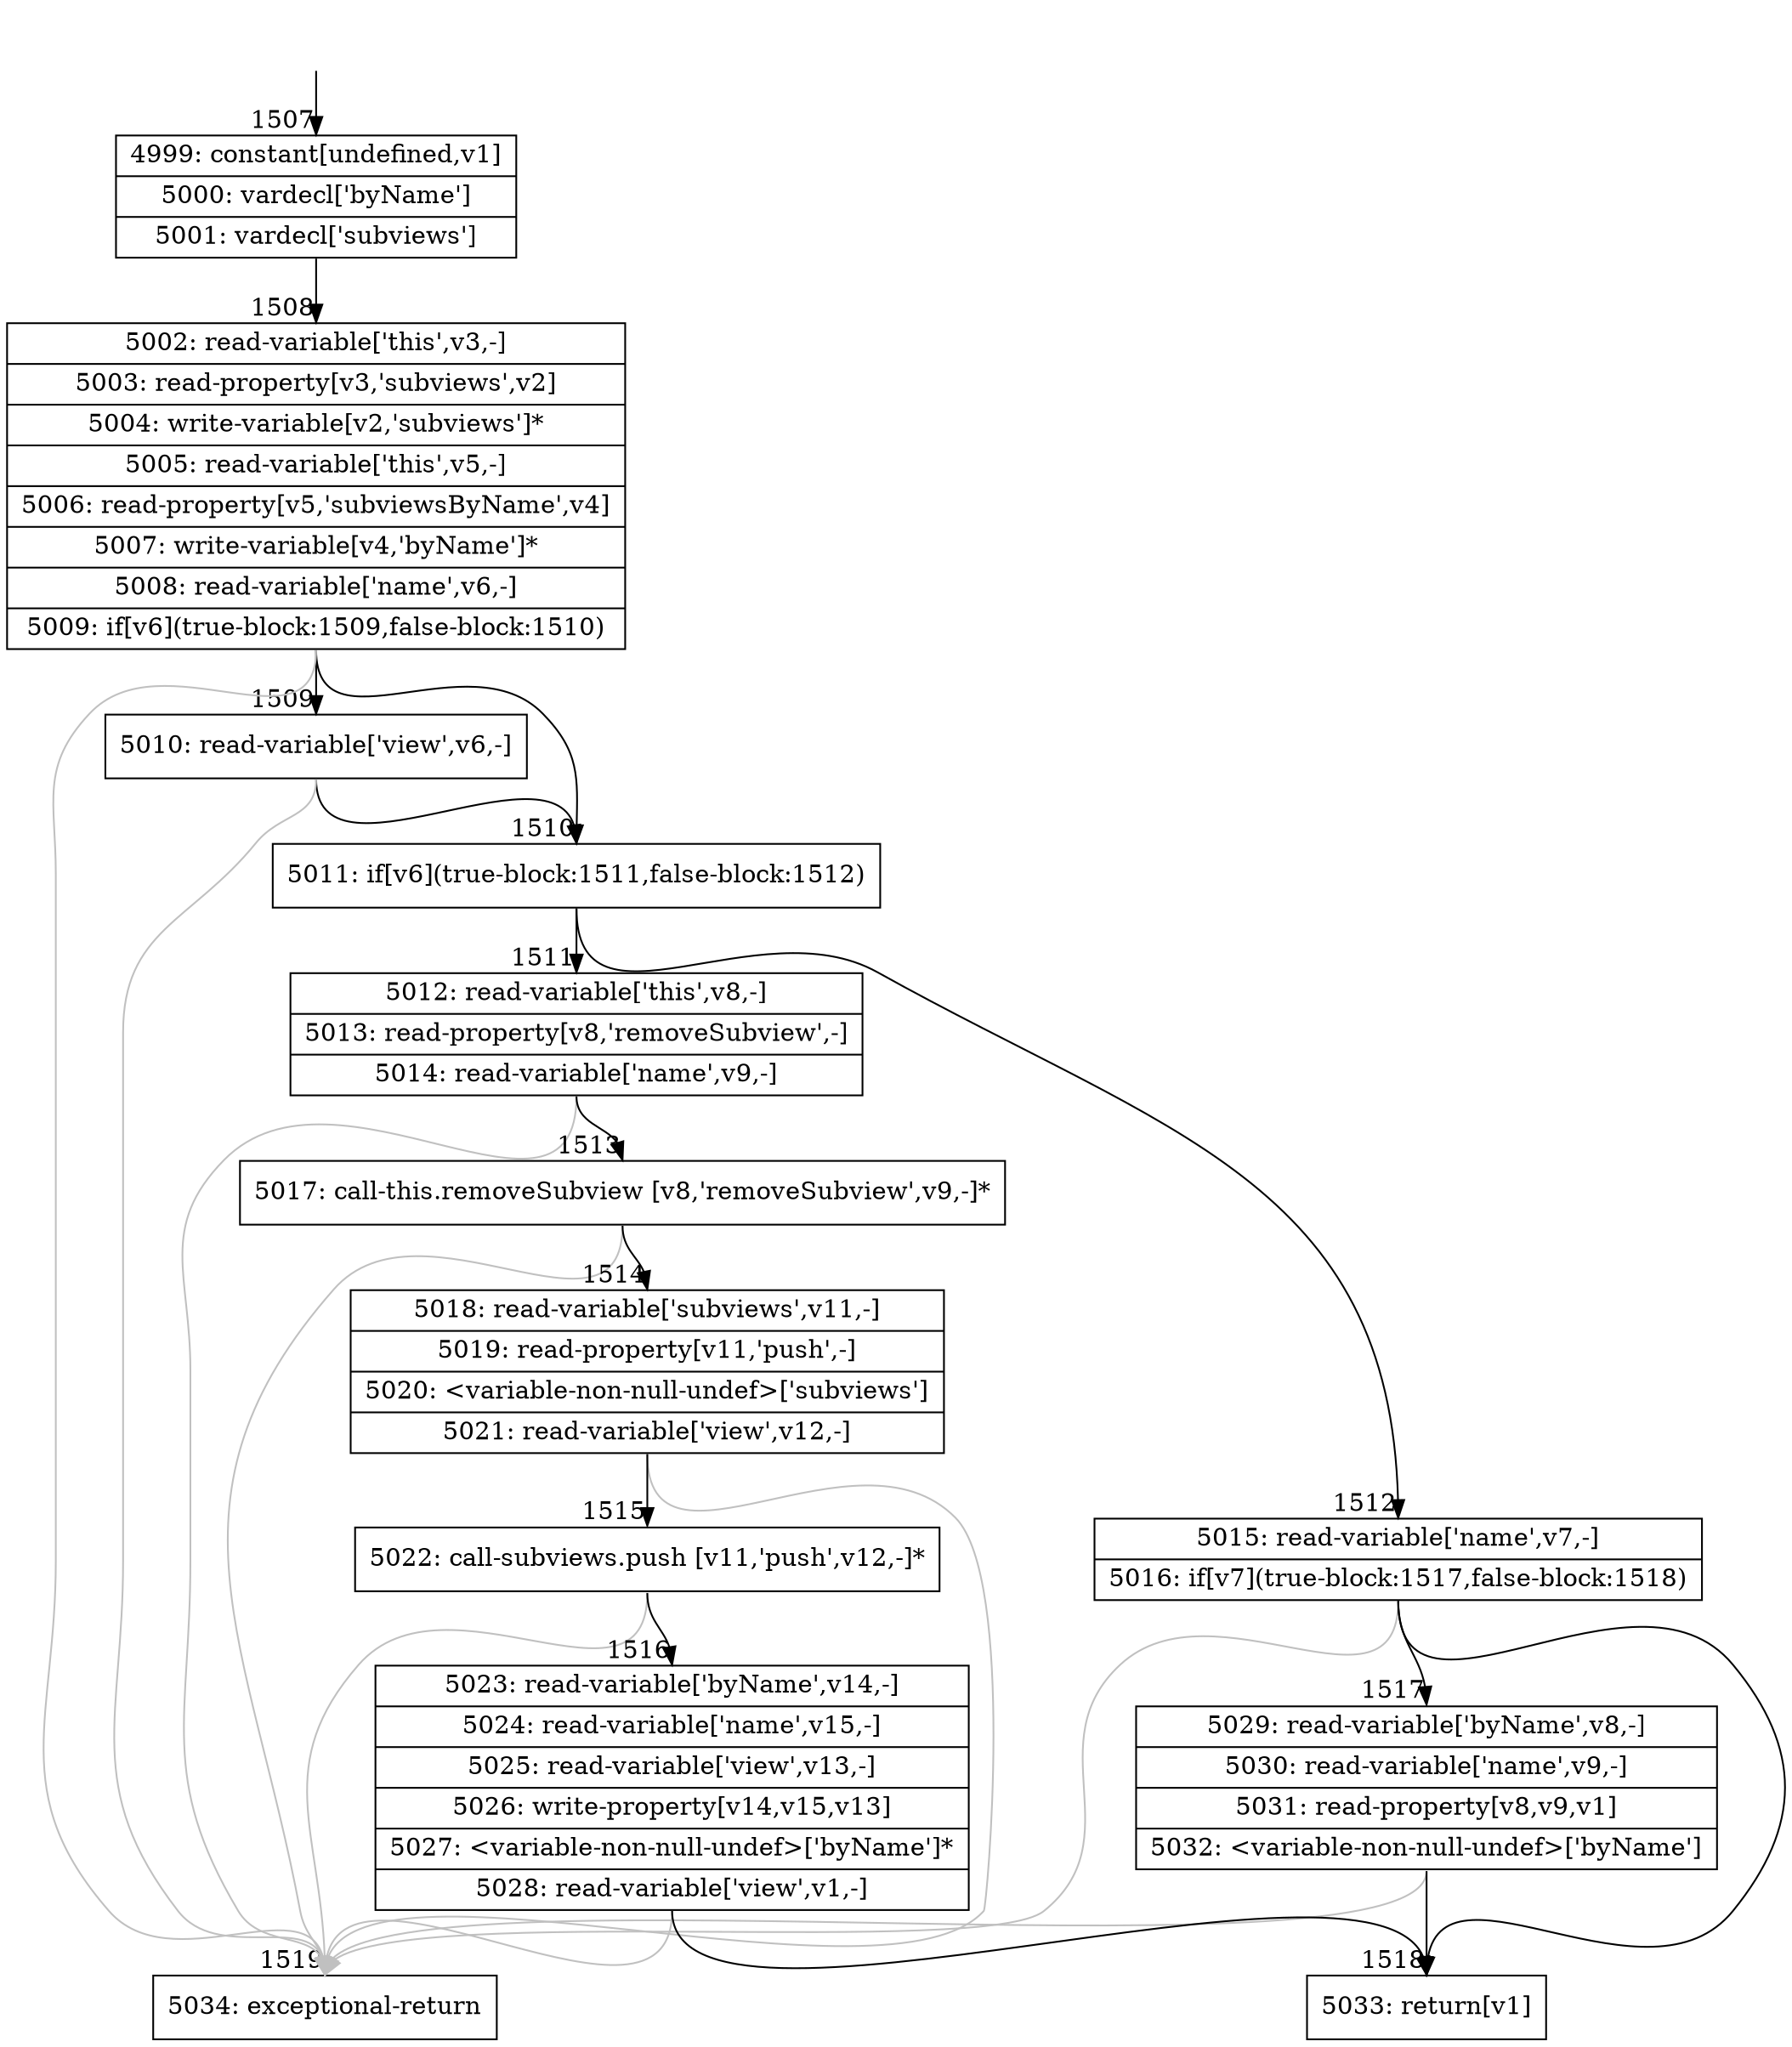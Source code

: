 digraph {
rankdir="TD"
BB_entry127[shape=none,label=""];
BB_entry127 -> BB1507 [tailport=s, headport=n, headlabel="    1507"]
BB1507 [shape=record label="{4999: constant[undefined,v1]|5000: vardecl['byName']|5001: vardecl['subviews']}" ] 
BB1507 -> BB1508 [tailport=s, headport=n, headlabel="      1508"]
BB1508 [shape=record label="{5002: read-variable['this',v3,-]|5003: read-property[v3,'subviews',v2]|5004: write-variable[v2,'subviews']*|5005: read-variable['this',v5,-]|5006: read-property[v5,'subviewsByName',v4]|5007: write-variable[v4,'byName']*|5008: read-variable['name',v6,-]|5009: if[v6](true-block:1509,false-block:1510)}" ] 
BB1508 -> BB1510 [tailport=s, headport=n, headlabel="      1510"]
BB1508 -> BB1509 [tailport=s, headport=n, headlabel="      1509"]
BB1508 -> BB1519 [tailport=s, headport=n, color=gray, headlabel="      1519"]
BB1509 [shape=record label="{5010: read-variable['view',v6,-]}" ] 
BB1509 -> BB1510 [tailport=s, headport=n]
BB1509 -> BB1519 [tailport=s, headport=n, color=gray]
BB1510 [shape=record label="{5011: if[v6](true-block:1511,false-block:1512)}" ] 
BB1510 -> BB1511 [tailport=s, headport=n, headlabel="      1511"]
BB1510 -> BB1512 [tailport=s, headport=n, headlabel="      1512"]
BB1511 [shape=record label="{5012: read-variable['this',v8,-]|5013: read-property[v8,'removeSubview',-]|5014: read-variable['name',v9,-]}" ] 
BB1511 -> BB1513 [tailport=s, headport=n, headlabel="      1513"]
BB1511 -> BB1519 [tailport=s, headport=n, color=gray]
BB1512 [shape=record label="{5015: read-variable['name',v7,-]|5016: if[v7](true-block:1517,false-block:1518)}" ] 
BB1512 -> BB1517 [tailport=s, headport=n, headlabel="      1517"]
BB1512 -> BB1518 [tailport=s, headport=n, headlabel="      1518"]
BB1512 -> BB1519 [tailport=s, headport=n, color=gray]
BB1513 [shape=record label="{5017: call-this.removeSubview [v8,'removeSubview',v9,-]*}" ] 
BB1513 -> BB1514 [tailport=s, headport=n, headlabel="      1514"]
BB1513 -> BB1519 [tailport=s, headport=n, color=gray]
BB1514 [shape=record label="{5018: read-variable['subviews',v11,-]|5019: read-property[v11,'push',-]|5020: \<variable-non-null-undef\>['subviews']|5021: read-variable['view',v12,-]}" ] 
BB1514 -> BB1515 [tailport=s, headport=n, headlabel="      1515"]
BB1514 -> BB1519 [tailport=s, headport=n, color=gray]
BB1515 [shape=record label="{5022: call-subviews.push [v11,'push',v12,-]*}" ] 
BB1515 -> BB1516 [tailport=s, headport=n, headlabel="      1516"]
BB1515 -> BB1519 [tailport=s, headport=n, color=gray]
BB1516 [shape=record label="{5023: read-variable['byName',v14,-]|5024: read-variable['name',v15,-]|5025: read-variable['view',v13,-]|5026: write-property[v14,v15,v13]|5027: \<variable-non-null-undef\>['byName']*|5028: read-variable['view',v1,-]}" ] 
BB1516 -> BB1518 [tailport=s, headport=n]
BB1516 -> BB1519 [tailport=s, headport=n, color=gray]
BB1517 [shape=record label="{5029: read-variable['byName',v8,-]|5030: read-variable['name',v9,-]|5031: read-property[v8,v9,v1]|5032: \<variable-non-null-undef\>['byName']}" ] 
BB1517 -> BB1518 [tailport=s, headport=n]
BB1517 -> BB1519 [tailport=s, headport=n, color=gray]
BB1518 [shape=record label="{5033: return[v1]}" ] 
BB1519 [shape=record label="{5034: exceptional-return}" ] 
//#$~ 1382
}
